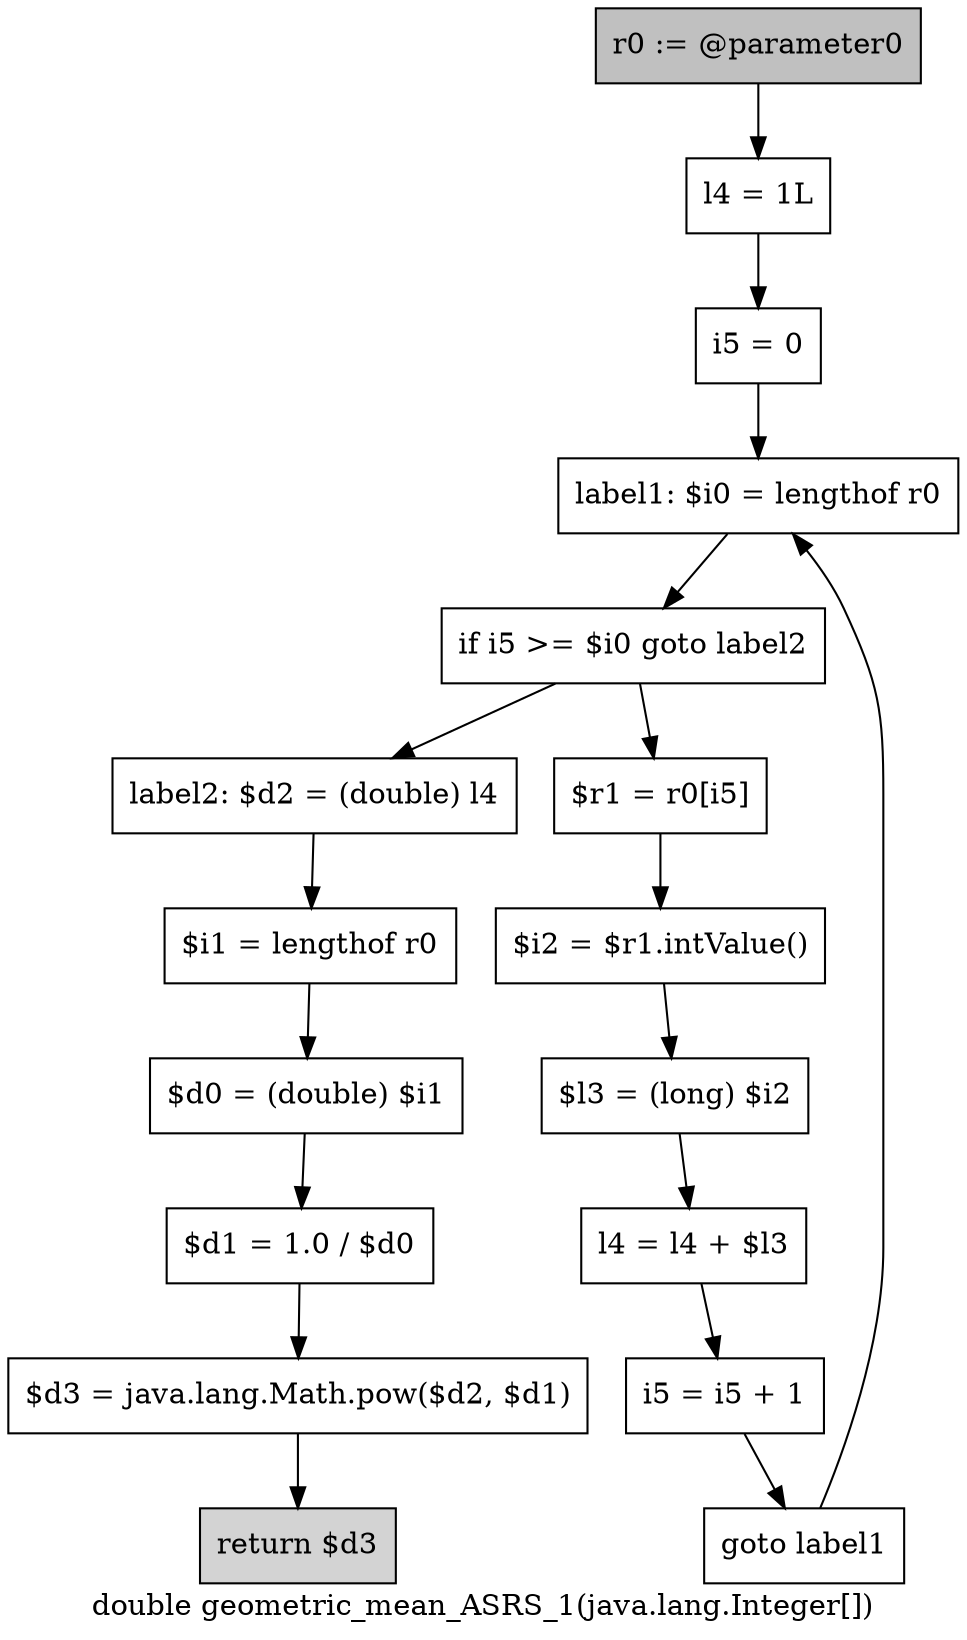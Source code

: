 digraph "double geometric_mean_ASRS_1(java.lang.Integer[])" {
    label="double geometric_mean_ASRS_1(java.lang.Integer[])";
    node [shape=box];
    "0" [style=filled,fillcolor=gray,label="r0 := @parameter0",];
    "1" [label="l4 = 1L",];
    "0"->"1";
    "2" [label="i5 = 0",];
    "1"->"2";
    "3" [label="label1: $i0 = lengthof r0",];
    "2"->"3";
    "4" [label="if i5 >= $i0 goto label2",];
    "3"->"4";
    "5" [label="$r1 = r0[i5]",];
    "4"->"5";
    "11" [label="label2: $d2 = (double) l4",];
    "4"->"11";
    "6" [label="$i2 = $r1.intValue()",];
    "5"->"6";
    "7" [label="$l3 = (long) $i2",];
    "6"->"7";
    "8" [label="l4 = l4 + $l3",];
    "7"->"8";
    "9" [label="i5 = i5 + 1",];
    "8"->"9";
    "10" [label="goto label1",];
    "9"->"10";
    "10"->"3";
    "12" [label="$i1 = lengthof r0",];
    "11"->"12";
    "13" [label="$d0 = (double) $i1",];
    "12"->"13";
    "14" [label="$d1 = 1.0 / $d0",];
    "13"->"14";
    "15" [label="$d3 = java.lang.Math.pow($d2, $d1)",];
    "14"->"15";
    "16" [style=filled,fillcolor=lightgray,label="return $d3",];
    "15"->"16";
}
